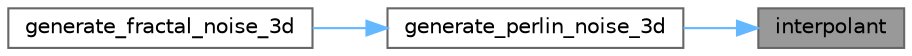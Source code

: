 digraph "interpolant"
{
 // LATEX_PDF_SIZE
  bgcolor="transparent";
  edge [fontname=Helvetica,fontsize=10,labelfontname=Helvetica,labelfontsize=10];
  node [fontname=Helvetica,fontsize=10,shape=box,height=0.2,width=0.4];
  rankdir="RL";
  Node1 [id="Node000001",label="interpolant",height=0.2,width=0.4,color="gray40", fillcolor="grey60", style="filled", fontcolor="black",tooltip=" "];
  Node1 -> Node2 [id="edge5_Node000001_Node000002",dir="back",color="steelblue1",style="solid",tooltip=" "];
  Node2 [id="Node000002",label="generate_perlin_noise_3d",height=0.2,width=0.4,color="grey40", fillcolor="white", style="filled",URL="$db/da0/namespaceperlin__image.html#a8f0a805cc15da261cccfb8ee1b927e2e",tooltip=" "];
  Node2 -> Node3 [id="edge6_Node000002_Node000003",dir="back",color="steelblue1",style="solid",tooltip=" "];
  Node3 [id="Node000003",label="generate_fractal_noise_3d",height=0.2,width=0.4,color="grey40", fillcolor="white", style="filled",URL="$db/da0/namespaceperlin__image.html#a8b26fa13f4dca6276805ea852aa4b62d",tooltip=" "];
}
